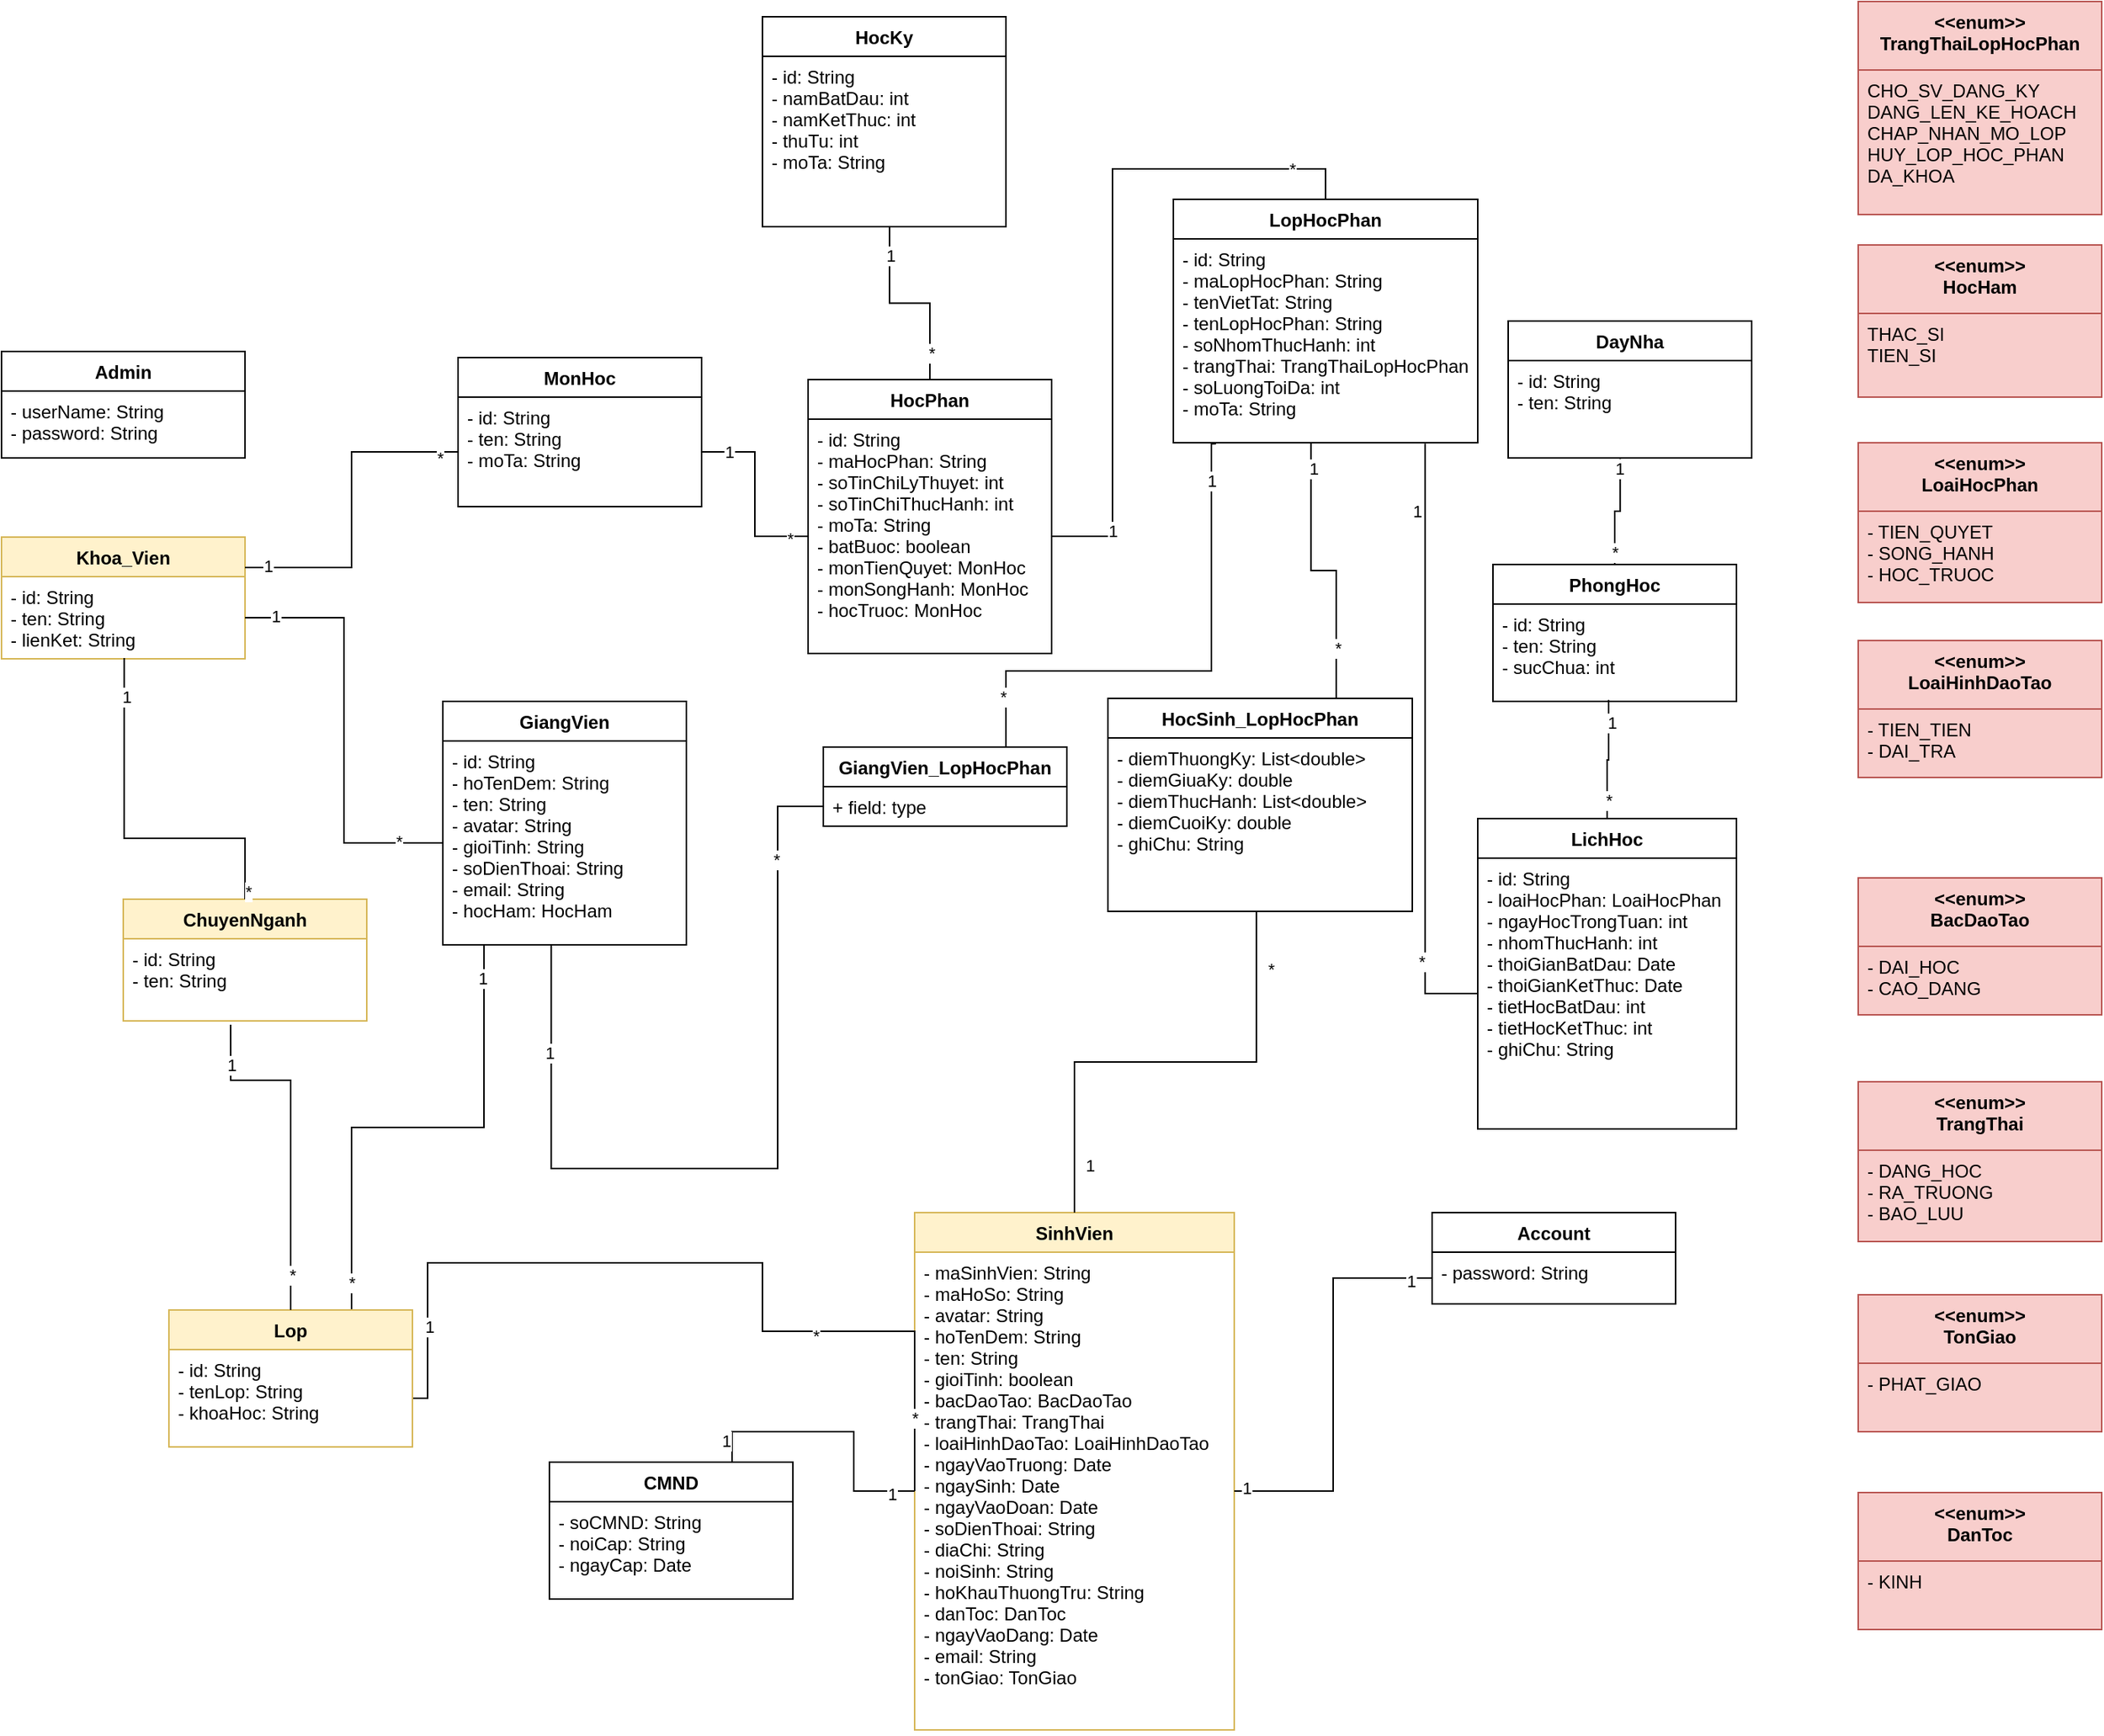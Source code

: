 <mxfile version="15.2.1" type="github">
  <diagram id="Yj6DFzL0j5Qf95JARL4s" name="Page-1">
    <mxGraphModel dx="1808" dy="1746" grid="1" gridSize="10" guides="1" tooltips="1" connect="1" arrows="1" fold="1" page="1" pageScale="1" pageWidth="827" pageHeight="1169" math="0" shadow="0">
      <root>
        <mxCell id="0" />
        <mxCell id="1" parent="0" />
        <mxCell id="6rRiFF-nvon5pC7xxNcr-5" value="SinhVien" style="swimlane;fontStyle=1;align=center;verticalAlign=top;childLayout=stackLayout;horizontal=1;startSize=26;horizontalStack=0;resizeParent=1;resizeParentMax=0;resizeLast=0;collapsible=1;marginBottom=0;fillColor=#fff2cc;strokeColor=#d6b656;" vertex="1" parent="1">
          <mxGeometry x="500" y="446" width="210" height="340" as="geometry" />
        </mxCell>
        <mxCell id="6rRiFF-nvon5pC7xxNcr-6" value="- maSinhVien: String&#xa;- maHoSo: String&#xa;- avatar: String&#xa;- hoTenDem: String&#xa;- ten: String&#xa;- gioiTinh: boolean&#xa;- bacDaoTao: BacDaoTao&#xa;- trangThai: TrangThai&#xa;- loaiHinhDaoTao: LoaiHinhDaoTao&#xa;- ngayVaoTruong: Date&#xa;- ngaySinh: Date&#xa;- ngayVaoDoan: Date&#xa;- soDienThoai: String&#xa;- diaChi: String&#xa;- noiSinh: String&#xa;- hoKhauThuongTru: String&#xa;- danToc: DanToc&#xa;- ngayVaoDang: Date&#xa;- email: String&#xa;- tonGiao: TonGiao" style="text;strokeColor=none;fillColor=none;align=left;verticalAlign=top;spacingLeft=4;spacingRight=4;overflow=hidden;rotatable=0;points=[[0,0.5],[1,0.5]];portConstraint=eastwest;" vertex="1" parent="6rRiFF-nvon5pC7xxNcr-5">
          <mxGeometry y="26" width="210" height="314" as="geometry" />
        </mxCell>
        <mxCell id="6rRiFF-nvon5pC7xxNcr-9" value="Khoa_Vien" style="swimlane;fontStyle=1;align=center;verticalAlign=top;childLayout=stackLayout;horizontal=1;startSize=26;horizontalStack=0;resizeParent=1;resizeParentMax=0;resizeLast=0;collapsible=1;marginBottom=0;fillColor=#fff2cc;strokeColor=#d6b656;" vertex="1" parent="1">
          <mxGeometry x="-100" y="2" width="160" height="80" as="geometry" />
        </mxCell>
        <mxCell id="6rRiFF-nvon5pC7xxNcr-10" value="- id: String&#xa;- ten: String&#xa;- lienKet: String" style="text;strokeColor=none;fillColor=none;align=left;verticalAlign=top;spacingLeft=4;spacingRight=4;overflow=hidden;rotatable=0;points=[[0,0.5],[1,0.5]];portConstraint=eastwest;" vertex="1" parent="6rRiFF-nvon5pC7xxNcr-9">
          <mxGeometry y="26" width="160" height="54" as="geometry" />
        </mxCell>
        <mxCell id="6rRiFF-nvon5pC7xxNcr-13" value="ChuyenNganh" style="swimlane;fontStyle=1;align=center;verticalAlign=top;childLayout=stackLayout;horizontal=1;startSize=26;horizontalStack=0;resizeParent=1;resizeParentMax=0;resizeLast=0;collapsible=1;marginBottom=0;fillColor=#fff2cc;strokeColor=#d6b656;" vertex="1" parent="1">
          <mxGeometry x="-20" y="240" width="160" height="80" as="geometry" />
        </mxCell>
        <mxCell id="6rRiFF-nvon5pC7xxNcr-14" value="- id: String&#xa;- ten: String" style="text;strokeColor=none;fillColor=none;align=left;verticalAlign=top;spacingLeft=4;spacingRight=4;overflow=hidden;rotatable=0;points=[[0,0.5],[1,0.5]];portConstraint=eastwest;" vertex="1" parent="6rRiFF-nvon5pC7xxNcr-13">
          <mxGeometry y="26" width="160" height="54" as="geometry" />
        </mxCell>
        <mxCell id="6rRiFF-nvon5pC7xxNcr-17" style="edgeStyle=orthogonalEdgeStyle;rounded=0;orthogonalLoop=1;jettySize=auto;html=1;exitX=0;exitY=0.5;exitDx=0;exitDy=0;entryX=1;entryY=0.5;entryDx=0;entryDy=0;endArrow=none;endFill=0;" edge="1" parent="1" source="6rRiFF-nvon5pC7xxNcr-6" target="6rRiFF-nvon5pC7xxNcr-31">
          <mxGeometry relative="1" as="geometry">
            <Array as="points">
              <mxPoint x="400" y="524" />
              <mxPoint x="400" y="479" />
              <mxPoint x="180" y="479" />
            </Array>
          </mxGeometry>
        </mxCell>
        <mxCell id="6rRiFF-nvon5pC7xxNcr-19" value="*" style="edgeLabel;html=1;align=center;verticalAlign=middle;resizable=0;points=[];" vertex="1" connectable="0" parent="6rRiFF-nvon5pC7xxNcr-17">
          <mxGeometry x="-0.831" relative="1" as="geometry">
            <mxPoint as="offset" />
          </mxGeometry>
        </mxCell>
        <mxCell id="6rRiFF-nvon5pC7xxNcr-21" value="1" style="edgeLabel;html=1;align=center;verticalAlign=middle;resizable=0;points=[];" vertex="1" connectable="0" parent="6rRiFF-nvon5pC7xxNcr-17">
          <mxGeometry x="0.798" y="1" relative="1" as="geometry">
            <mxPoint as="offset" />
          </mxGeometry>
        </mxCell>
        <mxCell id="6rRiFF-nvon5pC7xxNcr-161" value="*" style="edgeLabel;html=1;align=center;verticalAlign=middle;resizable=0;points=[];" vertex="1" connectable="0" parent="6rRiFF-nvon5pC7xxNcr-17">
          <mxGeometry x="-0.4" y="3" relative="1" as="geometry">
            <mxPoint as="offset" />
          </mxGeometry>
        </mxCell>
        <mxCell id="6rRiFF-nvon5pC7xxNcr-18" style="edgeStyle=orthogonalEdgeStyle;rounded=0;orthogonalLoop=1;jettySize=auto;html=1;exitX=0.5;exitY=0;exitDx=0;exitDy=0;endArrow=none;endFill=0;entryX=0.504;entryY=0.991;entryDx=0;entryDy=0;entryPerimeter=0;" edge="1" parent="1" source="6rRiFF-nvon5pC7xxNcr-13" target="6rRiFF-nvon5pC7xxNcr-10">
          <mxGeometry relative="1" as="geometry">
            <mxPoint x="70" y="150" as="targetPoint" />
            <Array as="points">
              <mxPoint x="60" y="200" />
              <mxPoint x="-19" y="200" />
            </Array>
          </mxGeometry>
        </mxCell>
        <mxCell id="6rRiFF-nvon5pC7xxNcr-22" value="1" style="edgeLabel;html=1;align=center;verticalAlign=middle;resizable=0;points=[];" vertex="1" connectable="0" parent="6rRiFF-nvon5pC7xxNcr-18">
          <mxGeometry x="0.785" y="-1" relative="1" as="geometry">
            <mxPoint as="offset" />
          </mxGeometry>
        </mxCell>
        <mxCell id="6rRiFF-nvon5pC7xxNcr-24" value="*" style="edgeLabel;html=1;align=center;verticalAlign=middle;resizable=0;points=[];" vertex="1" connectable="0" parent="6rRiFF-nvon5pC7xxNcr-18">
          <mxGeometry x="-0.884" y="1" relative="1" as="geometry">
            <mxPoint x="3" y="9" as="offset" />
          </mxGeometry>
        </mxCell>
        <mxCell id="6rRiFF-nvon5pC7xxNcr-45" style="edgeStyle=orthogonalEdgeStyle;rounded=0;orthogonalLoop=1;jettySize=auto;html=1;exitX=0.452;exitY=0.999;exitDx=0;exitDy=0;entryX=0.75;entryY=0;entryDx=0;entryDy=0;endArrow=none;endFill=0;exitPerimeter=0;" edge="1" parent="1" source="6rRiFF-nvon5pC7xxNcr-27" target="6rRiFF-nvon5pC7xxNcr-41">
          <mxGeometry relative="1" as="geometry">
            <mxPoint x="778.8" y="-25.012" as="sourcePoint" />
          </mxGeometry>
        </mxCell>
        <mxCell id="6rRiFF-nvon5pC7xxNcr-49" value="*" style="edgeLabel;html=1;align=center;verticalAlign=middle;resizable=0;points=[];" vertex="1" connectable="0" parent="6rRiFF-nvon5pC7xxNcr-45">
          <mxGeometry x="0.635" y="1" relative="1" as="geometry">
            <mxPoint as="offset" />
          </mxGeometry>
        </mxCell>
        <mxCell id="6rRiFF-nvon5pC7xxNcr-51" value="1" style="edgeLabel;html=1;align=center;verticalAlign=middle;resizable=0;points=[];" vertex="1" connectable="0" parent="6rRiFF-nvon5pC7xxNcr-45">
          <mxGeometry x="-0.819" y="1" relative="1" as="geometry">
            <mxPoint as="offset" />
          </mxGeometry>
        </mxCell>
        <mxCell id="6rRiFF-nvon5pC7xxNcr-26" value="LopHocPhan" style="swimlane;fontStyle=1;align=center;verticalAlign=top;childLayout=stackLayout;horizontal=1;startSize=26;horizontalStack=0;resizeParent=1;resizeParentMax=0;resizeLast=0;collapsible=1;marginBottom=0;" vertex="1" parent="1">
          <mxGeometry x="670" y="-220" width="200" height="160" as="geometry" />
        </mxCell>
        <mxCell id="6rRiFF-nvon5pC7xxNcr-27" value="- id: String&#xa;- maLopHocPhan: String&#xa;- tenVietTat: String&#xa;- tenLopHocPhan: String&#xa;- soNhomThucHanh: int&#xa;- trangThai: TrangThaiLopHocPhan&#xa;- soLuongToiDa: int&#xa;- moTa: String" style="text;strokeColor=none;fillColor=none;align=left;verticalAlign=top;spacingLeft=4;spacingRight=4;overflow=hidden;rotatable=0;points=[[0,0.5],[1,0.5]];portConstraint=eastwest;" vertex="1" parent="6rRiFF-nvon5pC7xxNcr-26">
          <mxGeometry y="26" width="200" height="134" as="geometry" />
        </mxCell>
        <mxCell id="6rRiFF-nvon5pC7xxNcr-180" style="edgeStyle=orthogonalEdgeStyle;rounded=0;orthogonalLoop=1;jettySize=auto;html=1;exitX=0.75;exitY=0;exitDx=0;exitDy=0;entryX=0.169;entryY=1.004;entryDx=0;entryDy=0;entryPerimeter=0;endArrow=none;endFill=0;" edge="1" parent="1" source="6rRiFF-nvon5pC7xxNcr-30" target="6rRiFF-nvon5pC7xxNcr-75">
          <mxGeometry relative="1" as="geometry" />
        </mxCell>
        <mxCell id="6rRiFF-nvon5pC7xxNcr-181" value="1" style="edgeLabel;html=1;align=center;verticalAlign=middle;resizable=0;points=[];" vertex="1" connectable="0" parent="6rRiFF-nvon5pC7xxNcr-180">
          <mxGeometry x="0.872" y="1" relative="1" as="geometry">
            <mxPoint as="offset" />
          </mxGeometry>
        </mxCell>
        <mxCell id="6rRiFF-nvon5pC7xxNcr-182" value="*" style="edgeLabel;html=1;align=center;verticalAlign=middle;resizable=0;points=[];" vertex="1" connectable="0" parent="6rRiFF-nvon5pC7xxNcr-180">
          <mxGeometry x="-0.886" relative="1" as="geometry">
            <mxPoint as="offset" />
          </mxGeometry>
        </mxCell>
        <mxCell id="6rRiFF-nvon5pC7xxNcr-30" value="Lop" style="swimlane;fontStyle=1;align=center;verticalAlign=top;childLayout=stackLayout;horizontal=1;startSize=26;horizontalStack=0;resizeParent=1;resizeParentMax=0;resizeLast=0;collapsible=1;marginBottom=0;fillColor=#fff2cc;strokeColor=#d6b656;" vertex="1" parent="1">
          <mxGeometry x="10" y="510" width="160" height="90" as="geometry" />
        </mxCell>
        <mxCell id="6rRiFF-nvon5pC7xxNcr-31" value="- id: String&#xa;- tenLop: String&#xa;- khoaHoc: String" style="text;strokeColor=none;fillColor=none;align=left;verticalAlign=top;spacingLeft=4;spacingRight=4;overflow=hidden;rotatable=0;points=[[0,0.5],[1,0.5]];portConstraint=eastwest;" vertex="1" parent="6rRiFF-nvon5pC7xxNcr-30">
          <mxGeometry y="26" width="160" height="64" as="geometry" />
        </mxCell>
        <mxCell id="6rRiFF-nvon5pC7xxNcr-34" style="edgeStyle=orthogonalEdgeStyle;rounded=0;orthogonalLoop=1;jettySize=auto;html=1;exitX=0.5;exitY=0;exitDx=0;exitDy=0;entryX=0.441;entryY=1.046;entryDx=0;entryDy=0;endArrow=none;endFill=0;entryPerimeter=0;" edge="1" parent="1" source="6rRiFF-nvon5pC7xxNcr-30" target="6rRiFF-nvon5pC7xxNcr-14">
          <mxGeometry relative="1" as="geometry">
            <mxPoint x="70.08" y="323.998" as="targetPoint" />
            <Array as="points">
              <mxPoint x="90" y="359" />
              <mxPoint x="51" y="359" />
            </Array>
          </mxGeometry>
        </mxCell>
        <mxCell id="6rRiFF-nvon5pC7xxNcr-62" value="1" style="edgeLabel;html=1;align=center;verticalAlign=middle;resizable=0;points=[];" vertex="1" connectable="0" parent="6rRiFF-nvon5pC7xxNcr-34">
          <mxGeometry x="0.773" relative="1" as="geometry">
            <mxPoint as="offset" />
          </mxGeometry>
        </mxCell>
        <mxCell id="6rRiFF-nvon5pC7xxNcr-63" value="*" style="edgeLabel;html=1;align=center;verticalAlign=middle;resizable=0;points=[];" vertex="1" connectable="0" parent="6rRiFF-nvon5pC7xxNcr-34">
          <mxGeometry x="-0.798" y="-1" relative="1" as="geometry">
            <mxPoint as="offset" />
          </mxGeometry>
        </mxCell>
        <mxCell id="6rRiFF-nvon5pC7xxNcr-41" value="HocSinh_LopHocPhan" style="swimlane;fontStyle=1;align=center;verticalAlign=top;childLayout=stackLayout;horizontal=1;startSize=26;horizontalStack=0;resizeParent=1;resizeParentMax=0;resizeLast=0;collapsible=1;marginBottom=0;" vertex="1" parent="1">
          <mxGeometry x="627" y="108" width="200" height="140" as="geometry" />
        </mxCell>
        <mxCell id="6rRiFF-nvon5pC7xxNcr-42" value="- diemThuongKy: List&lt;double&gt;&#xa;- diemGiuaKy: double&#xa;- diemThucHanh: List&lt;double&gt;&#xa;- diemCuoiKy: double&#xa;- ghiChu: String" style="text;strokeColor=none;fillColor=none;align=left;verticalAlign=top;spacingLeft=4;spacingRight=4;overflow=hidden;rotatable=0;points=[[0,0.5],[1,0.5]];portConstraint=eastwest;" vertex="1" parent="6rRiFF-nvon5pC7xxNcr-41">
          <mxGeometry y="26" width="200" height="114" as="geometry" />
        </mxCell>
        <mxCell id="6rRiFF-nvon5pC7xxNcr-46" style="edgeStyle=orthogonalEdgeStyle;rounded=0;orthogonalLoop=1;jettySize=auto;html=1;exitX=0.5;exitY=0;exitDx=0;exitDy=0;entryX=0.488;entryY=1;entryDx=0;entryDy=0;endArrow=none;endFill=0;entryPerimeter=0;" edge="1" parent="1" source="6rRiFF-nvon5pC7xxNcr-5" target="6rRiFF-nvon5pC7xxNcr-42">
          <mxGeometry relative="1" as="geometry">
            <mxPoint x="690.56" y="376.338" as="targetPoint" />
          </mxGeometry>
        </mxCell>
        <mxCell id="6rRiFF-nvon5pC7xxNcr-47" value="1" style="edgeLabel;html=1;align=center;verticalAlign=middle;resizable=0;points=[];" vertex="1" connectable="0" parent="6rRiFF-nvon5pC7xxNcr-46">
          <mxGeometry x="-0.837" y="-2" relative="1" as="geometry">
            <mxPoint x="8" y="-5" as="offset" />
          </mxGeometry>
        </mxCell>
        <mxCell id="6rRiFF-nvon5pC7xxNcr-48" value="*" style="edgeLabel;html=1;align=center;verticalAlign=middle;resizable=0;points=[];" vertex="1" connectable="0" parent="6rRiFF-nvon5pC7xxNcr-46">
          <mxGeometry x="0.763" y="-1" relative="1" as="geometry">
            <mxPoint x="8" as="offset" />
          </mxGeometry>
        </mxCell>
        <mxCell id="6rRiFF-nvon5pC7xxNcr-52" value="MonHoc" style="swimlane;fontStyle=1;align=center;verticalAlign=top;childLayout=stackLayout;horizontal=1;startSize=26;horizontalStack=0;resizeParent=1;resizeParentMax=0;resizeLast=0;collapsible=1;marginBottom=0;" vertex="1" parent="1">
          <mxGeometry x="200" y="-116" width="160" height="98" as="geometry" />
        </mxCell>
        <mxCell id="6rRiFF-nvon5pC7xxNcr-53" value="- id: String&#xa;- ten: String&#xa;- moTa: String" style="text;strokeColor=none;fillColor=none;align=left;verticalAlign=top;spacingLeft=4;spacingRight=4;overflow=hidden;rotatable=0;points=[[0,0.5],[1,0.5]];portConstraint=eastwest;" vertex="1" parent="6rRiFF-nvon5pC7xxNcr-52">
          <mxGeometry y="26" width="160" height="72" as="geometry" />
        </mxCell>
        <mxCell id="6rRiFF-nvon5pC7xxNcr-64" value="HocKy" style="swimlane;fontStyle=1;align=center;verticalAlign=top;childLayout=stackLayout;horizontal=1;startSize=26;horizontalStack=0;resizeParent=1;resizeParentMax=0;resizeLast=0;collapsible=1;marginBottom=0;" vertex="1" parent="1">
          <mxGeometry x="400" y="-340" width="160" height="138" as="geometry" />
        </mxCell>
        <mxCell id="6rRiFF-nvon5pC7xxNcr-65" value="- id: String&#xa;- namBatDau: int&#xa;- namKetThuc: int&#xa;- thuTu: int&#xa;- moTa: String" style="text;strokeColor=none;fillColor=none;align=left;verticalAlign=top;spacingLeft=4;spacingRight=4;overflow=hidden;rotatable=0;points=[[0,0.5],[1,0.5]];portConstraint=eastwest;" vertex="1" parent="6rRiFF-nvon5pC7xxNcr-64">
          <mxGeometry y="26" width="160" height="112" as="geometry" />
        </mxCell>
        <mxCell id="6rRiFF-nvon5pC7xxNcr-68" style="edgeStyle=orthogonalEdgeStyle;rounded=0;orthogonalLoop=1;jettySize=auto;html=1;exitX=0.5;exitY=0;exitDx=0;exitDy=0;entryX=0.522;entryY=0.996;entryDx=0;entryDy=0;endArrow=none;endFill=0;entryPerimeter=0;" edge="1" parent="1" source="6rRiFF-nvon5pC7xxNcr-151" target="6rRiFF-nvon5pC7xxNcr-65">
          <mxGeometry relative="1" as="geometry">
            <mxPoint x="497.12" y="-168.494" as="targetPoint" />
          </mxGeometry>
        </mxCell>
        <mxCell id="6rRiFF-nvon5pC7xxNcr-69" value="*" style="edgeLabel;html=1;align=center;verticalAlign=middle;resizable=0;points=[];" vertex="1" connectable="0" parent="6rRiFF-nvon5pC7xxNcr-68">
          <mxGeometry x="-0.717" y="-1" relative="1" as="geometry">
            <mxPoint as="offset" />
          </mxGeometry>
        </mxCell>
        <mxCell id="6rRiFF-nvon5pC7xxNcr-70" value="1" style="edgeLabel;html=1;align=center;verticalAlign=middle;resizable=0;points=[];" vertex="1" connectable="0" parent="6rRiFF-nvon5pC7xxNcr-68">
          <mxGeometry x="0.696" relative="1" as="geometry">
            <mxPoint as="offset" />
          </mxGeometry>
        </mxCell>
        <mxCell id="6rRiFF-nvon5pC7xxNcr-74" value="GiangVien" style="swimlane;fontStyle=1;align=center;verticalAlign=top;childLayout=stackLayout;horizontal=1;startSize=26;horizontalStack=0;resizeParent=1;resizeParentMax=0;resizeLast=0;collapsible=1;marginBottom=0;" vertex="1" parent="1">
          <mxGeometry x="190" y="110" width="160" height="160" as="geometry" />
        </mxCell>
        <mxCell id="6rRiFF-nvon5pC7xxNcr-75" value="- id: String&#xa;- hoTenDem: String&#xa;- ten: String&#xa;- avatar: String&#xa;- gioiTinh: String&#xa;- soDienThoai: String&#xa;- email: String&#xa;- hocHam: HocHam" style="text;strokeColor=none;fillColor=none;align=left;verticalAlign=top;spacingLeft=4;spacingRight=4;overflow=hidden;rotatable=0;points=[[0,0.5],[1,0.5]];portConstraint=eastwest;" vertex="1" parent="6rRiFF-nvon5pC7xxNcr-74">
          <mxGeometry y="26" width="160" height="134" as="geometry" />
        </mxCell>
        <mxCell id="6rRiFF-nvon5pC7xxNcr-78" style="edgeStyle=orthogonalEdgeStyle;rounded=0;orthogonalLoop=1;jettySize=auto;html=1;exitX=0;exitY=0.5;exitDx=0;exitDy=0;entryX=1;entryY=0.5;entryDx=0;entryDy=0;endArrow=none;endFill=0;" edge="1" parent="1" source="6rRiFF-nvon5pC7xxNcr-75" target="6rRiFF-nvon5pC7xxNcr-10">
          <mxGeometry relative="1" as="geometry">
            <mxPoint x="150" y="143" as="targetPoint" />
          </mxGeometry>
        </mxCell>
        <mxCell id="6rRiFF-nvon5pC7xxNcr-79" value="1" style="edgeLabel;html=1;align=center;verticalAlign=middle;resizable=0;points=[];" vertex="1" connectable="0" parent="6rRiFF-nvon5pC7xxNcr-78">
          <mxGeometry x="0.855" y="-1" relative="1" as="geometry">
            <mxPoint as="offset" />
          </mxGeometry>
        </mxCell>
        <mxCell id="6rRiFF-nvon5pC7xxNcr-80" value="*" style="edgeLabel;html=1;align=center;verticalAlign=middle;resizable=0;points=[];" vertex="1" connectable="0" parent="6rRiFF-nvon5pC7xxNcr-78">
          <mxGeometry x="-0.79" y="-1" relative="1" as="geometry">
            <mxPoint as="offset" />
          </mxGeometry>
        </mxCell>
        <mxCell id="6rRiFF-nvon5pC7xxNcr-95" style="edgeStyle=orthogonalEdgeStyle;rounded=0;orthogonalLoop=1;jettySize=auto;html=1;exitX=0;exitY=0.5;exitDx=0;exitDy=0;entryX=1;entryY=0.5;entryDx=0;entryDy=0;endArrow=none;endFill=0;" edge="1" parent="1" source="6rRiFF-nvon5pC7xxNcr-92" target="6rRiFF-nvon5pC7xxNcr-6">
          <mxGeometry relative="1" as="geometry" />
        </mxCell>
        <mxCell id="6rRiFF-nvon5pC7xxNcr-102" value="1" style="edgeLabel;html=1;align=center;verticalAlign=middle;resizable=0;points=[];" vertex="1" connectable="0" parent="6rRiFF-nvon5pC7xxNcr-95">
          <mxGeometry x="-0.894" y="2" relative="1" as="geometry">
            <mxPoint as="offset" />
          </mxGeometry>
        </mxCell>
        <mxCell id="6rRiFF-nvon5pC7xxNcr-103" value="1" style="edgeLabel;html=1;align=center;verticalAlign=middle;resizable=0;points=[];" vertex="1" connectable="0" parent="6rRiFF-nvon5pC7xxNcr-95">
          <mxGeometry x="0.944" y="-2" relative="1" as="geometry">
            <mxPoint as="offset" />
          </mxGeometry>
        </mxCell>
        <mxCell id="6rRiFF-nvon5pC7xxNcr-91" value="Account" style="swimlane;fontStyle=1;align=center;verticalAlign=top;childLayout=stackLayout;horizontal=1;startSize=26;horizontalStack=0;resizeParent=1;resizeParentMax=0;resizeLast=0;collapsible=1;marginBottom=0;" vertex="1" parent="1">
          <mxGeometry x="840" y="446" width="160" height="60" as="geometry" />
        </mxCell>
        <mxCell id="6rRiFF-nvon5pC7xxNcr-92" value="- password: String" style="text;strokeColor=none;fillColor=none;align=left;verticalAlign=top;spacingLeft=4;spacingRight=4;overflow=hidden;rotatable=0;points=[[0,0.5],[1,0.5]];portConstraint=eastwest;" vertex="1" parent="6rRiFF-nvon5pC7xxNcr-91">
          <mxGeometry y="26" width="160" height="34" as="geometry" />
        </mxCell>
        <mxCell id="6rRiFF-nvon5pC7xxNcr-168" style="edgeStyle=orthogonalEdgeStyle;rounded=0;orthogonalLoop=1;jettySize=auto;html=1;exitX=0.5;exitY=0;exitDx=0;exitDy=0;entryX=0.475;entryY=0.984;entryDx=0;entryDy=0;entryPerimeter=0;endArrow=none;endFill=0;" edge="1" parent="1" source="6rRiFF-nvon5pC7xxNcr-104" target="6rRiFF-nvon5pC7xxNcr-165">
          <mxGeometry relative="1" as="geometry" />
        </mxCell>
        <mxCell id="6rRiFF-nvon5pC7xxNcr-169" value="1" style="edgeLabel;html=1;align=center;verticalAlign=middle;resizable=0;points=[];" vertex="1" connectable="0" parent="6rRiFF-nvon5pC7xxNcr-168">
          <mxGeometry x="0.632" y="-2" relative="1" as="geometry">
            <mxPoint as="offset" />
          </mxGeometry>
        </mxCell>
        <mxCell id="6rRiFF-nvon5pC7xxNcr-170" value="*" style="edgeLabel;html=1;align=center;verticalAlign=middle;resizable=0;points=[];" vertex="1" connectable="0" parent="6rRiFF-nvon5pC7xxNcr-168">
          <mxGeometry x="-0.683" y="-1" relative="1" as="geometry">
            <mxPoint as="offset" />
          </mxGeometry>
        </mxCell>
        <mxCell id="6rRiFF-nvon5pC7xxNcr-104" value="LichHoc" style="swimlane;fontStyle=1;align=center;verticalAlign=top;childLayout=stackLayout;horizontal=1;startSize=26;horizontalStack=0;resizeParent=1;resizeParentMax=0;resizeLast=0;collapsible=1;marginBottom=0;" vertex="1" parent="1">
          <mxGeometry x="870" y="187" width="170" height="204" as="geometry" />
        </mxCell>
        <mxCell id="6rRiFF-nvon5pC7xxNcr-105" value="- id: String&#xa;- loaiHocPhan: LoaiHocPhan&#xa;- ngayHocTrongTuan: int&#xa;- nhomThucHanh: int&#xa;- thoiGianBatDau: Date&#xa;- thoiGianKetThuc: Date&#xa;- tietHocBatDau: int&#xa;- tietHocKetThuc: int&#xa;- ghiChu: String" style="text;strokeColor=none;fillColor=none;align=left;verticalAlign=top;spacingLeft=4;spacingRight=4;overflow=hidden;rotatable=0;points=[[0,0.5],[1,0.5]];portConstraint=eastwest;" vertex="1" parent="6rRiFF-nvon5pC7xxNcr-104">
          <mxGeometry y="26" width="170" height="178" as="geometry" />
        </mxCell>
        <mxCell id="6rRiFF-nvon5pC7xxNcr-108" style="edgeStyle=orthogonalEdgeStyle;rounded=0;orthogonalLoop=1;jettySize=auto;html=1;exitX=0;exitY=0.5;exitDx=0;exitDy=0;entryX=0.827;entryY=1.005;entryDx=0;entryDy=0;endArrow=none;endFill=0;entryPerimeter=0;" edge="1" parent="1" source="6rRiFF-nvon5pC7xxNcr-105" target="6rRiFF-nvon5pC7xxNcr-27">
          <mxGeometry relative="1" as="geometry">
            <mxPoint x="870" y="-39.0" as="targetPoint" />
          </mxGeometry>
        </mxCell>
        <mxCell id="6rRiFF-nvon5pC7xxNcr-109" value="1" style="edgeLabel;html=1;align=center;verticalAlign=middle;resizable=0;points=[];" vertex="1" connectable="0" parent="6rRiFF-nvon5pC7xxNcr-108">
          <mxGeometry x="0.779" y="5" relative="1" as="geometry">
            <mxPoint x="-1" as="offset" />
          </mxGeometry>
        </mxCell>
        <mxCell id="6rRiFF-nvon5pC7xxNcr-110" value="*" style="edgeLabel;html=1;align=center;verticalAlign=middle;resizable=0;points=[];" vertex="1" connectable="0" parent="6rRiFF-nvon5pC7xxNcr-108">
          <mxGeometry x="-0.717" y="4" relative="1" as="geometry">
            <mxPoint x="1" as="offset" />
          </mxGeometry>
        </mxCell>
        <mxCell id="6rRiFF-nvon5pC7xxNcr-119" style="edgeStyle=orthogonalEdgeStyle;rounded=0;orthogonalLoop=1;jettySize=auto;html=1;exitX=0.75;exitY=0;exitDx=0;exitDy=0;entryX=0.14;entryY=1.005;entryDx=0;entryDy=0;endArrow=none;endFill=0;entryPerimeter=0;" edge="1" parent="1" source="6rRiFF-nvon5pC7xxNcr-112" target="6rRiFF-nvon5pC7xxNcr-27">
          <mxGeometry relative="1" as="geometry">
            <mxPoint x="700.8" y="-23.842" as="targetPoint" />
            <Array as="points">
              <mxPoint x="560" y="90" />
              <mxPoint x="695" y="90" />
              <mxPoint x="695" y="-59" />
            </Array>
          </mxGeometry>
        </mxCell>
        <mxCell id="6rRiFF-nvon5pC7xxNcr-120" value="*" style="edgeLabel;html=1;align=center;verticalAlign=middle;resizable=0;points=[];" vertex="1" connectable="0" parent="6rRiFF-nvon5pC7xxNcr-119">
          <mxGeometry x="-0.803" y="2" relative="1" as="geometry">
            <mxPoint as="offset" />
          </mxGeometry>
        </mxCell>
        <mxCell id="6rRiFF-nvon5pC7xxNcr-121" value="1" style="edgeLabel;html=1;align=center;verticalAlign=middle;resizable=0;points=[];" vertex="1" connectable="0" parent="6rRiFF-nvon5pC7xxNcr-119">
          <mxGeometry x="0.839" relative="1" as="geometry">
            <mxPoint as="offset" />
          </mxGeometry>
        </mxCell>
        <mxCell id="6rRiFF-nvon5pC7xxNcr-112" value="GiangVien_LopHocPhan" style="swimlane;fontStyle=1;align=center;verticalAlign=top;childLayout=stackLayout;horizontal=1;startSize=26;horizontalStack=0;resizeParent=1;resizeParentMax=0;resizeLast=0;collapsible=1;marginBottom=0;" vertex="1" parent="1">
          <mxGeometry x="440" y="140" width="160" height="52" as="geometry" />
        </mxCell>
        <mxCell id="6rRiFF-nvon5pC7xxNcr-113" value="+ field: type" style="text;strokeColor=none;fillColor=none;align=left;verticalAlign=top;spacingLeft=4;spacingRight=4;overflow=hidden;rotatable=0;points=[[0,0.5],[1,0.5]];portConstraint=eastwest;" vertex="1" parent="6rRiFF-nvon5pC7xxNcr-112">
          <mxGeometry y="26" width="160" height="26" as="geometry" />
        </mxCell>
        <mxCell id="6rRiFF-nvon5pC7xxNcr-116" style="edgeStyle=orthogonalEdgeStyle;rounded=0;orthogonalLoop=1;jettySize=auto;html=1;exitX=0.445;exitY=0.996;exitDx=0;exitDy=0;entryX=0;entryY=0.5;entryDx=0;entryDy=0;endArrow=none;endFill=0;exitPerimeter=0;" edge="1" parent="1" source="6rRiFF-nvon5pC7xxNcr-75" target="6rRiFF-nvon5pC7xxNcr-113">
          <mxGeometry relative="1" as="geometry">
            <mxPoint x="274.96" y="368.004" as="sourcePoint" />
            <Array as="points">
              <mxPoint x="261" y="417" />
              <mxPoint x="410" y="417" />
              <mxPoint x="410" y="179" />
            </Array>
          </mxGeometry>
        </mxCell>
        <mxCell id="6rRiFF-nvon5pC7xxNcr-117" value="1" style="edgeLabel;html=1;align=center;verticalAlign=middle;resizable=0;points=[];" vertex="1" connectable="0" parent="6rRiFF-nvon5pC7xxNcr-116">
          <mxGeometry x="-0.749" y="-1" relative="1" as="geometry">
            <mxPoint as="offset" />
          </mxGeometry>
        </mxCell>
        <mxCell id="6rRiFF-nvon5pC7xxNcr-118" value="*" style="edgeLabel;html=1;align=center;verticalAlign=middle;resizable=0;points=[];" vertex="1" connectable="0" parent="6rRiFF-nvon5pC7xxNcr-116">
          <mxGeometry x="0.772" y="1" relative="1" as="geometry">
            <mxPoint as="offset" />
          </mxGeometry>
        </mxCell>
        <mxCell id="6rRiFF-nvon5pC7xxNcr-122" value="Admin" style="swimlane;fontStyle=1;align=center;verticalAlign=top;childLayout=stackLayout;horizontal=1;startSize=26;horizontalStack=0;resizeParent=1;resizeParentMax=0;resizeLast=0;collapsible=1;marginBottom=0;" vertex="1" parent="1">
          <mxGeometry x="-100" y="-120" width="160" height="70" as="geometry" />
        </mxCell>
        <mxCell id="6rRiFF-nvon5pC7xxNcr-123" value="- userName: String&#xa;- password: String" style="text;strokeColor=none;fillColor=none;align=left;verticalAlign=top;spacingLeft=4;spacingRight=4;overflow=hidden;rotatable=0;points=[[0,0.5],[1,0.5]];portConstraint=eastwest;" vertex="1" parent="6rRiFF-nvon5pC7xxNcr-122">
          <mxGeometry y="26" width="160" height="44" as="geometry" />
        </mxCell>
        <mxCell id="6rRiFF-nvon5pC7xxNcr-126" value="&lt;&lt;enum&gt;&gt;&#xa;BacDaoTao" style="swimlane;fontStyle=1;align=center;verticalAlign=top;childLayout=stackLayout;horizontal=1;startSize=45;horizontalStack=0;resizeParent=1;resizeParentMax=0;resizeLast=0;collapsible=1;marginBottom=0;fillColor=#f8cecc;strokeColor=#b85450;" vertex="1" parent="1">
          <mxGeometry x="1120" y="226" width="160" height="90" as="geometry" />
        </mxCell>
        <mxCell id="6rRiFF-nvon5pC7xxNcr-127" value="- DAI_HOC&#xa;- CAO_DANG" style="text;strokeColor=#b85450;fillColor=#f8cecc;align=left;verticalAlign=top;spacingLeft=4;spacingRight=4;overflow=hidden;rotatable=0;points=[[0,0.5],[1,0.5]];portConstraint=eastwest;" vertex="1" parent="6rRiFF-nvon5pC7xxNcr-126">
          <mxGeometry y="45" width="160" height="45" as="geometry" />
        </mxCell>
        <mxCell id="6rRiFF-nvon5pC7xxNcr-130" value="&lt;&lt;enum&gt;&gt;&#xa;LoaiHinhDaoTao" style="swimlane;fontStyle=1;align=center;verticalAlign=top;childLayout=stackLayout;horizontal=1;startSize=45;horizontalStack=0;resizeParent=1;resizeParentMax=0;resizeLast=0;collapsible=1;marginBottom=0;fillColor=#f8cecc;strokeColor=#b85450;" vertex="1" parent="1">
          <mxGeometry x="1120" y="70" width="160" height="90" as="geometry" />
        </mxCell>
        <mxCell id="6rRiFF-nvon5pC7xxNcr-131" value="- TIEN_TIEN&#xa;- DAI_TRA" style="text;strokeColor=#b85450;fillColor=#f8cecc;align=left;verticalAlign=top;spacingLeft=4;spacingRight=4;overflow=hidden;rotatable=0;points=[[0,0.5],[1,0.5]];portConstraint=eastwest;" vertex="1" parent="6rRiFF-nvon5pC7xxNcr-130">
          <mxGeometry y="45" width="160" height="45" as="geometry" />
        </mxCell>
        <mxCell id="6rRiFF-nvon5pC7xxNcr-132" value="&lt;&lt;enum&gt;&gt;&#xa;TrangThai" style="swimlane;fontStyle=1;align=center;verticalAlign=top;childLayout=stackLayout;horizontal=1;startSize=45;horizontalStack=0;resizeParent=1;resizeParentMax=0;resizeLast=0;collapsible=1;marginBottom=0;fillColor=#f8cecc;strokeColor=#b85450;" vertex="1" parent="1">
          <mxGeometry x="1120" y="360" width="160" height="105" as="geometry" />
        </mxCell>
        <mxCell id="6rRiFF-nvon5pC7xxNcr-133" value="- DANG_HOC&#xa;- RA_TRUONG&#xa;- BAO_LUU" style="text;strokeColor=#b85450;fillColor=#f8cecc;align=left;verticalAlign=top;spacingLeft=4;spacingRight=4;overflow=hidden;rotatable=0;points=[[0,0.5],[1,0.5]];portConstraint=eastwest;" vertex="1" parent="6rRiFF-nvon5pC7xxNcr-132">
          <mxGeometry y="45" width="160" height="60" as="geometry" />
        </mxCell>
        <mxCell id="6rRiFF-nvon5pC7xxNcr-140" style="edgeStyle=orthogonalEdgeStyle;rounded=0;orthogonalLoop=1;jettySize=auto;html=1;exitX=0.75;exitY=0;exitDx=0;exitDy=0;entryX=0;entryY=0.5;entryDx=0;entryDy=0;endArrow=none;endFill=0;" edge="1" parent="1" source="6rRiFF-nvon5pC7xxNcr-136" target="6rRiFF-nvon5pC7xxNcr-6">
          <mxGeometry relative="1" as="geometry" />
        </mxCell>
        <mxCell id="6rRiFF-nvon5pC7xxNcr-141" value="1" style="edgeLabel;html=1;align=center;verticalAlign=middle;resizable=0;points=[];" vertex="1" connectable="0" parent="6rRiFF-nvon5pC7xxNcr-140">
          <mxGeometry x="-0.841" y="4" relative="1" as="geometry">
            <mxPoint as="offset" />
          </mxGeometry>
        </mxCell>
        <mxCell id="6rRiFF-nvon5pC7xxNcr-142" value="1" style="edgeLabel;html=1;align=center;verticalAlign=middle;resizable=0;points=[];" vertex="1" connectable="0" parent="6rRiFF-nvon5pC7xxNcr-140">
          <mxGeometry x="0.832" y="-2" relative="1" as="geometry">
            <mxPoint as="offset" />
          </mxGeometry>
        </mxCell>
        <mxCell id="6rRiFF-nvon5pC7xxNcr-136" value="CMND" style="swimlane;fontStyle=1;align=center;verticalAlign=top;childLayout=stackLayout;horizontal=1;startSize=26;horizontalStack=0;resizeParent=1;resizeParentMax=0;resizeLast=0;collapsible=1;marginBottom=0;" vertex="1" parent="1">
          <mxGeometry x="260" y="610" width="160" height="90" as="geometry" />
        </mxCell>
        <mxCell id="6rRiFF-nvon5pC7xxNcr-137" value="- soCMND: String&#xa;- noiCap: String&#xa;- ngayCap: Date" style="text;strokeColor=none;fillColor=none;align=left;verticalAlign=top;spacingLeft=4;spacingRight=4;overflow=hidden;rotatable=0;points=[[0,0.5],[1,0.5]];portConstraint=eastwest;" vertex="1" parent="6rRiFF-nvon5pC7xxNcr-136">
          <mxGeometry y="26" width="160" height="64" as="geometry" />
        </mxCell>
        <mxCell id="6rRiFF-nvon5pC7xxNcr-143" value="&lt;&lt;enum&gt;&gt;&#xa;DanToc" style="swimlane;fontStyle=1;align=center;verticalAlign=top;childLayout=stackLayout;horizontal=1;startSize=45;horizontalStack=0;resizeParent=1;resizeParentMax=0;resizeLast=0;collapsible=1;marginBottom=0;fillColor=#f8cecc;strokeColor=#b85450;" vertex="1" parent="1">
          <mxGeometry x="1120" y="630" width="160" height="90" as="geometry" />
        </mxCell>
        <mxCell id="6rRiFF-nvon5pC7xxNcr-144" value="- KINH" style="text;strokeColor=#b85450;fillColor=#f8cecc;align=left;verticalAlign=top;spacingLeft=4;spacingRight=4;overflow=hidden;rotatable=0;points=[[0,0.5],[1,0.5]];portConstraint=eastwest;" vertex="1" parent="6rRiFF-nvon5pC7xxNcr-143">
          <mxGeometry y="45" width="160" height="45" as="geometry" />
        </mxCell>
        <mxCell id="6rRiFF-nvon5pC7xxNcr-145" value="&lt;&lt;enum&gt;&gt;&#xa;TonGiao" style="swimlane;fontStyle=1;align=center;verticalAlign=top;childLayout=stackLayout;horizontal=1;startSize=45;horizontalStack=0;resizeParent=1;resizeParentMax=0;resizeLast=0;collapsible=1;marginBottom=0;fillColor=#f8cecc;strokeColor=#b85450;" vertex="1" parent="1">
          <mxGeometry x="1120" y="500" width="160" height="90" as="geometry" />
        </mxCell>
        <mxCell id="6rRiFF-nvon5pC7xxNcr-146" value="- PHAT_GIAO" style="text;strokeColor=#b85450;fillColor=#f8cecc;align=left;verticalAlign=top;spacingLeft=4;spacingRight=4;overflow=hidden;rotatable=0;points=[[0,0.5],[1,0.5]];portConstraint=eastwest;" vertex="1" parent="6rRiFF-nvon5pC7xxNcr-145">
          <mxGeometry y="45" width="160" height="45" as="geometry" />
        </mxCell>
        <mxCell id="6rRiFF-nvon5pC7xxNcr-151" value="HocPhan" style="swimlane;fontStyle=1;align=center;verticalAlign=top;childLayout=stackLayout;horizontal=1;startSize=26;horizontalStack=0;resizeParent=1;resizeParentMax=0;resizeLast=0;collapsible=1;marginBottom=0;" vertex="1" parent="1">
          <mxGeometry x="430" y="-101.5" width="160" height="180" as="geometry" />
        </mxCell>
        <mxCell id="6rRiFF-nvon5pC7xxNcr-152" value="- id: String&#xa;- maHocPhan: String&#xa;- soTinChiLyThuyet: int&#xa;- soTinChiThucHanh: int&#xa;- moTa: String&#xa;- batBuoc: boolean&#xa;- monTienQuyet: MonHoc&#xa;- monSongHanh: MonHoc&#xa;- hocTruoc: MonHoc" style="text;strokeColor=none;fillColor=none;align=left;verticalAlign=top;spacingLeft=4;spacingRight=4;overflow=hidden;rotatable=0;points=[[0,0.5],[1,0.5]];portConstraint=eastwest;" vertex="1" parent="6rRiFF-nvon5pC7xxNcr-151">
          <mxGeometry y="26" width="160" height="154" as="geometry" />
        </mxCell>
        <mxCell id="6rRiFF-nvon5pC7xxNcr-155" style="edgeStyle=orthogonalEdgeStyle;rounded=0;orthogonalLoop=1;jettySize=auto;html=1;exitX=1;exitY=0.5;exitDx=0;exitDy=0;entryX=0;entryY=0.5;entryDx=0;entryDy=0;endArrow=none;endFill=0;" edge="1" parent="1" source="6rRiFF-nvon5pC7xxNcr-53" target="6rRiFF-nvon5pC7xxNcr-152">
          <mxGeometry relative="1" as="geometry" />
        </mxCell>
        <mxCell id="6rRiFF-nvon5pC7xxNcr-156" value="1" style="edgeLabel;html=1;align=center;verticalAlign=middle;resizable=0;points=[];" vertex="1" connectable="0" parent="6rRiFF-nvon5pC7xxNcr-155">
          <mxGeometry x="-0.715" relative="1" as="geometry">
            <mxPoint as="offset" />
          </mxGeometry>
        </mxCell>
        <mxCell id="6rRiFF-nvon5pC7xxNcr-157" value="*" style="edgeLabel;html=1;align=center;verticalAlign=middle;resizable=0;points=[];" vertex="1" connectable="0" parent="6rRiFF-nvon5pC7xxNcr-155">
          <mxGeometry x="0.808" y="-1" relative="1" as="geometry">
            <mxPoint as="offset" />
          </mxGeometry>
        </mxCell>
        <mxCell id="6rRiFF-nvon5pC7xxNcr-158" style="edgeStyle=orthogonalEdgeStyle;rounded=0;orthogonalLoop=1;jettySize=auto;html=1;exitX=1;exitY=0.5;exitDx=0;exitDy=0;entryX=0.5;entryY=0;entryDx=0;entryDy=0;endArrow=none;endFill=0;" edge="1" parent="1" source="6rRiFF-nvon5pC7xxNcr-152" target="6rRiFF-nvon5pC7xxNcr-26">
          <mxGeometry relative="1" as="geometry" />
        </mxCell>
        <mxCell id="6rRiFF-nvon5pC7xxNcr-159" value="1" style="edgeLabel;html=1;align=center;verticalAlign=middle;resizable=0;points=[];" vertex="1" connectable="0" parent="6rRiFF-nvon5pC7xxNcr-158">
          <mxGeometry x="-0.801" relative="1" as="geometry">
            <mxPoint as="offset" />
          </mxGeometry>
        </mxCell>
        <mxCell id="6rRiFF-nvon5pC7xxNcr-160" value="*" style="edgeLabel;html=1;align=center;verticalAlign=middle;resizable=0;points=[];" vertex="1" connectable="0" parent="6rRiFF-nvon5pC7xxNcr-158">
          <mxGeometry x="0.807" relative="1" as="geometry">
            <mxPoint as="offset" />
          </mxGeometry>
        </mxCell>
        <mxCell id="6rRiFF-nvon5pC7xxNcr-162" value="&lt;&lt;enum&gt;&gt;&#xa;LoaiHocPhan" style="swimlane;fontStyle=1;align=center;verticalAlign=top;childLayout=stackLayout;horizontal=1;startSize=45;horizontalStack=0;resizeParent=1;resizeParentMax=0;resizeLast=0;collapsible=1;marginBottom=0;fillColor=#f8cecc;strokeColor=#b85450;" vertex="1" parent="1">
          <mxGeometry x="1120" y="-60" width="160" height="105" as="geometry" />
        </mxCell>
        <mxCell id="6rRiFF-nvon5pC7xxNcr-163" value="- TIEN_QUYET&#xa;- SONG_HANH&#xa;- HOC_TRUOC" style="text;strokeColor=#b85450;fillColor=#f8cecc;align=left;verticalAlign=top;spacingLeft=4;spacingRight=4;overflow=hidden;rotatable=0;points=[[0,0.5],[1,0.5]];portConstraint=eastwest;" vertex="1" parent="6rRiFF-nvon5pC7xxNcr-162">
          <mxGeometry y="45" width="160" height="60" as="geometry" />
        </mxCell>
        <mxCell id="6rRiFF-nvon5pC7xxNcr-175" style="edgeStyle=orthogonalEdgeStyle;rounded=0;orthogonalLoop=1;jettySize=auto;html=1;exitX=0.5;exitY=0;exitDx=0;exitDy=0;entryX=0.46;entryY=1.011;entryDx=0;entryDy=0;entryPerimeter=0;endArrow=none;endFill=0;" edge="1" parent="1" source="6rRiFF-nvon5pC7xxNcr-164" target="6rRiFF-nvon5pC7xxNcr-172">
          <mxGeometry relative="1" as="geometry" />
        </mxCell>
        <mxCell id="6rRiFF-nvon5pC7xxNcr-176" value="1" style="edgeLabel;html=1;align=center;verticalAlign=middle;resizable=0;points=[];" vertex="1" connectable="0" parent="6rRiFF-nvon5pC7xxNcr-175">
          <mxGeometry x="0.839" y="1" relative="1" as="geometry">
            <mxPoint as="offset" />
          </mxGeometry>
        </mxCell>
        <mxCell id="6rRiFF-nvon5pC7xxNcr-177" value="*" style="edgeLabel;html=1;align=center;verticalAlign=middle;resizable=0;points=[];" vertex="1" connectable="0" parent="6rRiFF-nvon5pC7xxNcr-175">
          <mxGeometry x="-0.763" relative="1" as="geometry">
            <mxPoint as="offset" />
          </mxGeometry>
        </mxCell>
        <mxCell id="6rRiFF-nvon5pC7xxNcr-164" value="PhongHoc" style="swimlane;fontStyle=1;align=center;verticalAlign=top;childLayout=stackLayout;horizontal=1;startSize=26;horizontalStack=0;resizeParent=1;resizeParentMax=0;resizeLast=0;collapsible=1;marginBottom=0;" vertex="1" parent="1">
          <mxGeometry x="880" y="20" width="160" height="90" as="geometry" />
        </mxCell>
        <mxCell id="6rRiFF-nvon5pC7xxNcr-165" value="- id: String&#xa;- ten: String&#xa;- sucChua: int" style="text;strokeColor=none;fillColor=none;align=left;verticalAlign=top;spacingLeft=4;spacingRight=4;overflow=hidden;rotatable=0;points=[[0,0.5],[1,0.5]];portConstraint=eastwest;" vertex="1" parent="6rRiFF-nvon5pC7xxNcr-164">
          <mxGeometry y="26" width="160" height="64" as="geometry" />
        </mxCell>
        <mxCell id="6rRiFF-nvon5pC7xxNcr-171" value="DayNha" style="swimlane;fontStyle=1;align=center;verticalAlign=top;childLayout=stackLayout;horizontal=1;startSize=26;horizontalStack=0;resizeParent=1;resizeParentMax=0;resizeLast=0;collapsible=1;marginBottom=0;" vertex="1" parent="1">
          <mxGeometry x="890" y="-140" width="160" height="90" as="geometry" />
        </mxCell>
        <mxCell id="6rRiFF-nvon5pC7xxNcr-172" value="- id: String&#xa;- ten: String" style="text;strokeColor=none;fillColor=none;align=left;verticalAlign=top;spacingLeft=4;spacingRight=4;overflow=hidden;rotatable=0;points=[[0,0.5],[1,0.5]];portConstraint=eastwest;" vertex="1" parent="6rRiFF-nvon5pC7xxNcr-171">
          <mxGeometry y="26" width="160" height="64" as="geometry" />
        </mxCell>
        <mxCell id="6rRiFF-nvon5pC7xxNcr-178" value="&lt;&lt;enum&gt;&gt;&#xa;HocHam" style="swimlane;fontStyle=1;align=center;verticalAlign=top;childLayout=stackLayout;horizontal=1;startSize=45;horizontalStack=0;resizeParent=1;resizeParentMax=0;resizeLast=0;collapsible=1;marginBottom=0;fillColor=#f8cecc;strokeColor=#b85450;" vertex="1" parent="1">
          <mxGeometry x="1120" y="-190" width="160" height="100" as="geometry" />
        </mxCell>
        <mxCell id="6rRiFF-nvon5pC7xxNcr-179" value="THAC_SI&#xa;TIEN_SI&#xa;" style="text;strokeColor=#b85450;fillColor=#f8cecc;align=left;verticalAlign=top;spacingLeft=4;spacingRight=4;overflow=hidden;rotatable=0;points=[[0,0.5],[1,0.5]];portConstraint=eastwest;" vertex="1" parent="6rRiFF-nvon5pC7xxNcr-178">
          <mxGeometry y="45" width="160" height="55" as="geometry" />
        </mxCell>
        <mxCell id="6rRiFF-nvon5pC7xxNcr-183" style="edgeStyle=orthogonalEdgeStyle;rounded=0;orthogonalLoop=1;jettySize=auto;html=1;exitX=0;exitY=0.5;exitDx=0;exitDy=0;entryX=1;entryY=0.25;entryDx=0;entryDy=0;endArrow=none;endFill=0;" edge="1" parent="1" source="6rRiFF-nvon5pC7xxNcr-53" target="6rRiFF-nvon5pC7xxNcr-9">
          <mxGeometry relative="1" as="geometry" />
        </mxCell>
        <mxCell id="6rRiFF-nvon5pC7xxNcr-184" value="1" style="edgeLabel;html=1;align=center;verticalAlign=middle;resizable=0;points=[];" vertex="1" connectable="0" parent="6rRiFF-nvon5pC7xxNcr-183">
          <mxGeometry x="0.865" y="-1" relative="1" as="geometry">
            <mxPoint as="offset" />
          </mxGeometry>
        </mxCell>
        <mxCell id="6rRiFF-nvon5pC7xxNcr-185" value="*" style="edgeLabel;html=1;align=center;verticalAlign=middle;resizable=0;points=[];" vertex="1" connectable="0" parent="6rRiFF-nvon5pC7xxNcr-183">
          <mxGeometry x="-0.886" y="4" relative="1" as="geometry">
            <mxPoint as="offset" />
          </mxGeometry>
        </mxCell>
        <mxCell id="6rRiFF-nvon5pC7xxNcr-186" value="&lt;&lt;enum&gt;&gt;&#xa;TrangThaiLopHocPhan" style="swimlane;fontStyle=1;align=center;verticalAlign=top;childLayout=stackLayout;horizontal=1;startSize=45;horizontalStack=0;resizeParent=1;resizeParentMax=0;resizeLast=0;collapsible=1;marginBottom=0;fillColor=#f8cecc;strokeColor=#b85450;" vertex="1" parent="1">
          <mxGeometry x="1120" y="-350" width="160" height="140" as="geometry" />
        </mxCell>
        <mxCell id="6rRiFF-nvon5pC7xxNcr-187" value="CHO_SV_DANG_KY&#xa;DANG_LEN_KE_HOACH&#xa;CHAP_NHAN_MO_LOP&#xa;HUY_LOP_HOC_PHAN&#xa;DA_KHOA" style="text;strokeColor=#b85450;fillColor=#f8cecc;align=left;verticalAlign=top;spacingLeft=4;spacingRight=4;overflow=hidden;rotatable=0;points=[[0,0.5],[1,0.5]];portConstraint=eastwest;" vertex="1" parent="6rRiFF-nvon5pC7xxNcr-186">
          <mxGeometry y="45" width="160" height="95" as="geometry" />
        </mxCell>
      </root>
    </mxGraphModel>
  </diagram>
</mxfile>
